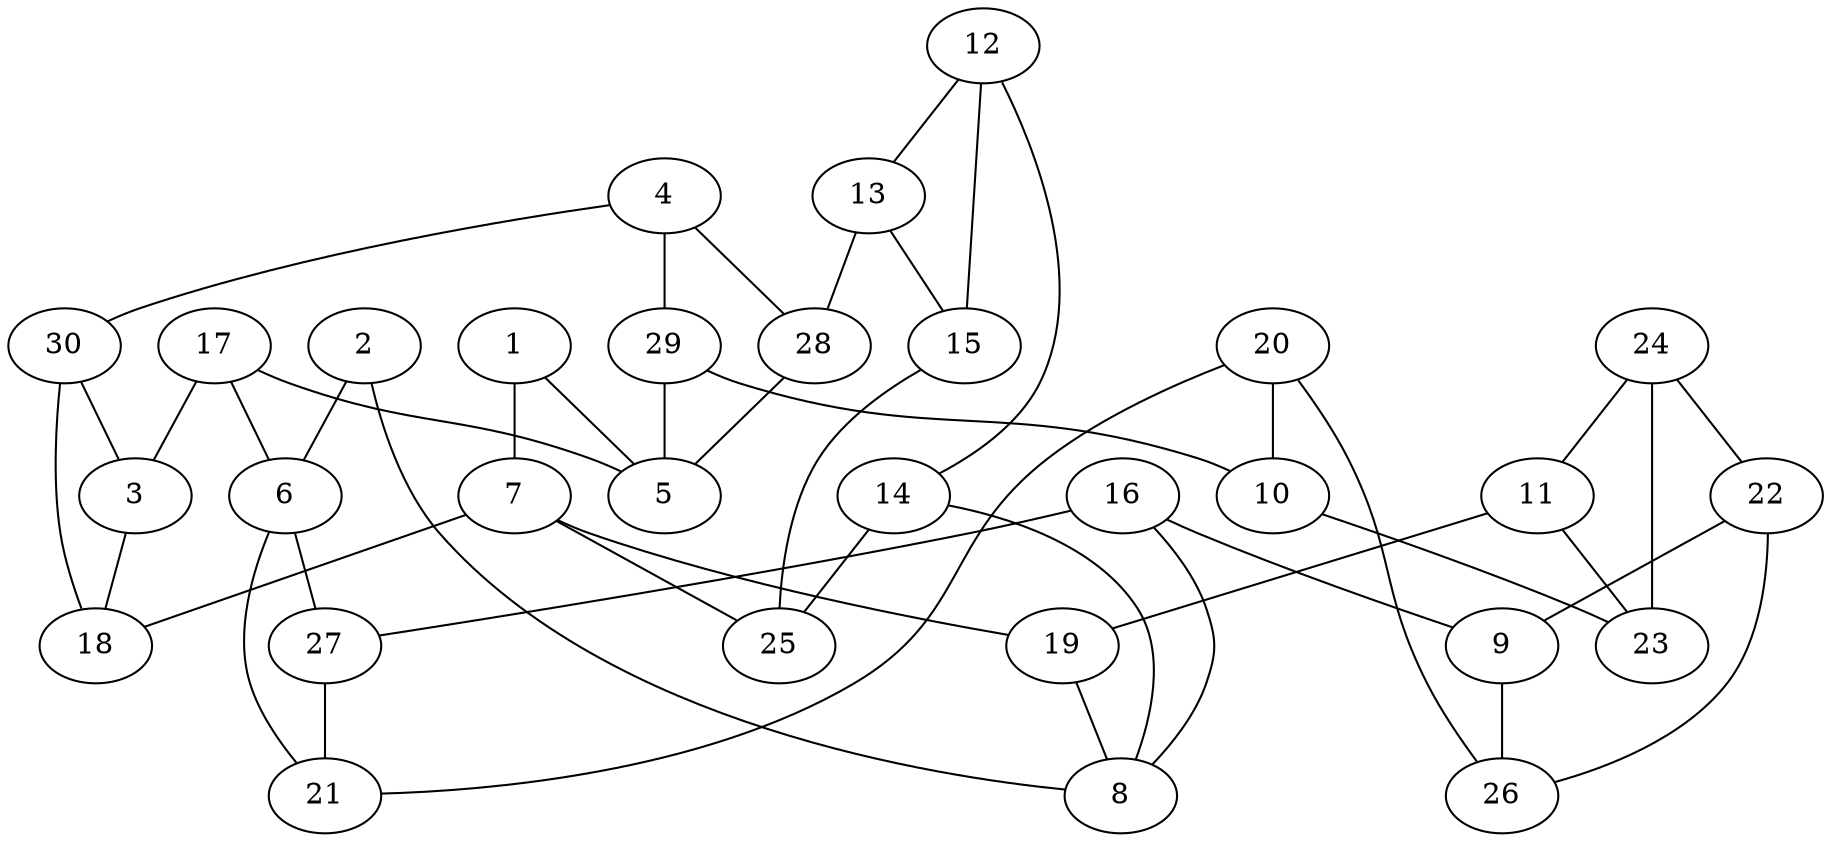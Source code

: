graph G {
17 -- 3;
17 -- 5;
17 -- 6;
4 -- 30;
4 -- 29;
4 -- 28;
16 -- 27;
16 -- 8;
16 -- 9;
20 -- 21;
20 -- 26;
20 -- 10;
24 -- 22;
24 -- 23;
24 -- 11;
12 -- 13;
12 -- 14;
12 -- 15;
7 -- 18;
7 -- 19;
7 -- 25;
14 -- 8;
14 -- 25;
22 -- 9;
22 -- 26;
6 -- 21;
6 -- 27;
13 -- 28;
13 -- 15;
29 -- 5;
29 -- 10;
11 -- 23;
11 -- 19;
30 -- 18;
30 -- 3;
15 -- 25;
3 -- 18;
10 -- 23;
9 -- 26;
19 -- 8;
27 -- 21;
28 -- 5;
1 -- 5;
2 -- 6;
1 -- 7;
2 -- 8;
}